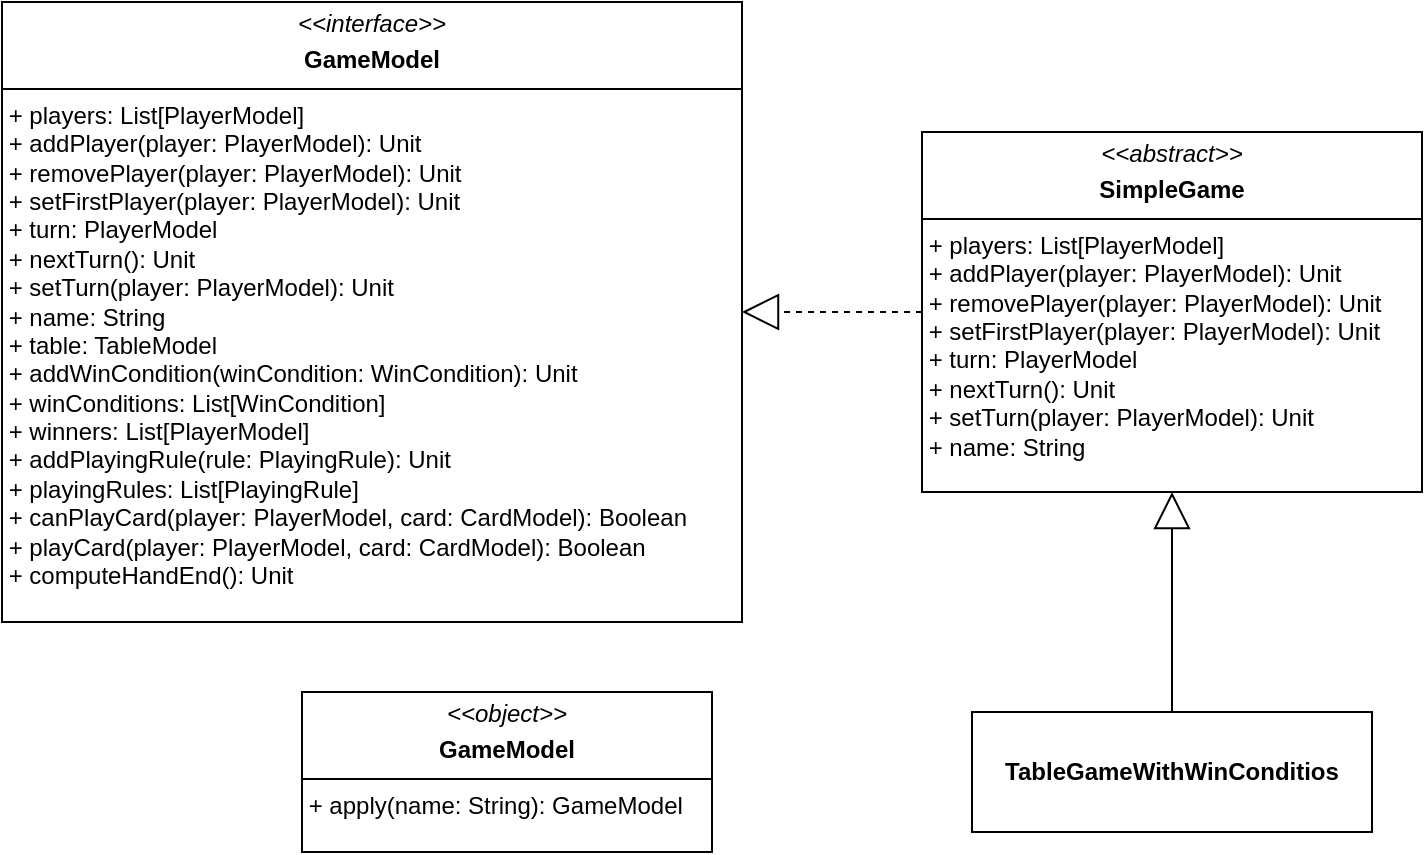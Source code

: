<mxfile version="24.8.3" pages="2">
  <diagram name="GameModel internal structure" id="o0k_oYhwbWbzoBj9GVQP">
    <mxGraphModel dx="1234" dy="2192" grid="1" gridSize="10" guides="1" tooltips="1" connect="1" arrows="1" fold="1" page="1" pageScale="1" pageWidth="850" pageHeight="1100" math="0" shadow="0">
      <root>
        <mxCell id="0" />
        <mxCell id="1" parent="0" />
        <mxCell id="9z9QmxUwGLGku5ntNl6J-2" value="&lt;p style=&quot;margin:0px;margin-top:4px;text-align:center;&quot;&gt;&lt;i&gt;&amp;lt;&amp;lt;object&amp;gt;&amp;gt;&lt;/i&gt;&lt;/p&gt;&lt;p style=&quot;margin:0px;margin-top:4px;text-align:center;&quot;&gt;&lt;b&gt;GameModel&lt;/b&gt;&lt;br&gt;&lt;/p&gt;&lt;hr size=&quot;1&quot; style=&quot;border-style:solid;&quot;&gt;&lt;div&gt;&amp;nbsp;+ apply(name: String): GameModel&lt;br&gt;&lt;/div&gt;" style="verticalAlign=top;align=left;overflow=fill;html=1;whiteSpace=wrap;" vertex="1" parent="1">
          <mxGeometry x="240" y="-620" width="205" height="80" as="geometry" />
        </mxCell>
        <mxCell id="9z9QmxUwGLGku5ntNl6J-3" value="&lt;p style=&quot;margin:0px;margin-top:4px;text-align:center;&quot;&gt;&lt;i&gt;&amp;lt;&amp;lt;interface&amp;gt;&amp;gt;&lt;/i&gt;&lt;/p&gt;&lt;p style=&quot;margin:0px;margin-top:4px;text-align:center;&quot;&gt;&lt;b&gt;GameModel&lt;/b&gt;&lt;br&gt;&lt;/p&gt;&lt;hr size=&quot;1&quot; style=&quot;border-style:solid;&quot;&gt;&lt;div&gt;&amp;nbsp;+ players: List[PlayerModel]&lt;/div&gt;&lt;div&gt;&amp;nbsp;+ addPlayer(player: PlayerModel): Unit&lt;br&gt;&amp;nbsp;+ removePlayer(player: PlayerModel): Unit&lt;br&gt;&amp;nbsp;+ setFirstPlayer(player: PlayerModel): Unit&lt;br&gt;&amp;nbsp;+ turn: PlayerModel&lt;br&gt;&amp;nbsp;+ nextTurn(): Unit&lt;br&gt;&amp;nbsp;+ setTurn(player: PlayerModel): Unit&lt;br&gt;&amp;nbsp;+ name: String&lt;br&gt;&amp;nbsp;+ table: TableModel&lt;br&gt;&amp;nbsp;+ addWinCondition(winCondition: WinCondition): Unit&lt;br&gt;&amp;nbsp;+ winConditions: List[WinCondition]&lt;br&gt;&amp;nbsp;+ winners: List[PlayerModel]&lt;br&gt;&amp;nbsp;+ addPlayingRule(rule: PlayingRule): Unit&lt;br&gt;&amp;nbsp;+ playingRules: List[PlayingRule]&lt;br&gt;&amp;nbsp;+ canPlayCard(player: PlayerModel, card: CardModel): Boolean&lt;br&gt;&amp;nbsp;+ playCard(player: PlayerModel, card: CardModel): Boolean&lt;br&gt;&amp;nbsp;+ computeHandEnd(): Unit&lt;br&gt;&lt;/div&gt;" style="verticalAlign=top;align=left;overflow=fill;html=1;whiteSpace=wrap;" vertex="1" parent="1">
          <mxGeometry x="90" y="-965" width="370" height="310" as="geometry" />
        </mxCell>
        <mxCell id="9z9QmxUwGLGku5ntNl6J-4" value="&lt;p style=&quot;margin:0px;margin-top:4px;text-align:center;&quot;&gt;&lt;i&gt;&amp;lt;&amp;lt;abstract&amp;gt;&amp;gt;&lt;/i&gt;&lt;/p&gt;&lt;p style=&quot;margin:0px;margin-top:4px;text-align:center;&quot;&gt;&lt;b&gt;SimpleGame&lt;/b&gt;&lt;br&gt;&lt;/p&gt;&lt;hr size=&quot;1&quot; style=&quot;border-style:solid;&quot;&gt;&lt;div&gt;&amp;nbsp;+ players: List[PlayerModel]&lt;/div&gt;&lt;div&gt;&amp;nbsp;+ addPlayer(player: PlayerModel): Unit&lt;br&gt;&amp;nbsp;+ removePlayer(player: PlayerModel): Unit&lt;br&gt;&amp;nbsp;+ setFirstPlayer(player: PlayerModel): Unit&lt;br&gt;&amp;nbsp;+ turn: PlayerModel&lt;br&gt;&amp;nbsp;+ nextTurn(): Unit&lt;br&gt;&amp;nbsp;+ setTurn(player: PlayerModel): Unit&lt;br&gt;&amp;nbsp;+ name: String&lt;br&gt;&lt;/div&gt;" style="verticalAlign=top;align=left;overflow=fill;html=1;whiteSpace=wrap;" vertex="1" parent="1">
          <mxGeometry x="550" y="-900" width="250" height="180" as="geometry" />
        </mxCell>
        <mxCell id="9z9QmxUwGLGku5ntNl6J-21" value="&lt;b&gt;TableGameWithWinConditios&lt;/b&gt;" style="rounded=0;whiteSpace=wrap;html=1;" vertex="1" parent="1">
          <mxGeometry x="575" y="-610" width="200" height="60" as="geometry" />
        </mxCell>
        <mxCell id="8KmiYnW0fezhgemkEJgo-3" value="" style="endArrow=block;endFill=0;endSize=16;html=1;rounded=0;edgeStyle=orthogonalEdgeStyle;" edge="1" parent="1" source="9z9QmxUwGLGku5ntNl6J-21" target="9z9QmxUwGLGku5ntNl6J-4">
          <mxGeometry width="160" relative="1" as="geometry">
            <mxPoint x="780" y="-1020" as="sourcePoint" />
            <mxPoint x="610" y="-1020" as="targetPoint" />
          </mxGeometry>
        </mxCell>
        <mxCell id="8KmiYnW0fezhgemkEJgo-4" value="" style="endArrow=block;endFill=0;endSize=16;html=1;rounded=0;edgeStyle=orthogonalEdgeStyle;dashed=1;" edge="1" parent="1" source="9z9QmxUwGLGku5ntNl6J-4" target="9z9QmxUwGLGku5ntNl6J-3">
          <mxGeometry width="160" relative="1" as="geometry">
            <mxPoint x="780" y="-1020" as="sourcePoint" />
            <mxPoint x="610" y="-1020" as="targetPoint" />
          </mxGeometry>
        </mxCell>
      </root>
    </mxGraphModel>
  </diagram>
  <diagram id="5IZuyA33Hczy-P6-kT31" name="GameModel relations">
    <mxGraphModel dx="1073" dy="2050" grid="1" gridSize="10" guides="1" tooltips="1" connect="1" arrows="1" fold="1" page="1" pageScale="1" pageWidth="850" pageHeight="1100" math="0" shadow="0">
      <root>
        <mxCell id="0" />
        <mxCell id="1" parent="0" />
        <mxCell id="J4zNAR1fLmNfefQJmyjk-4" value="&lt;b&gt;GameModel&lt;/b&gt;" style="rounded=0;whiteSpace=wrap;html=1;" vertex="1" parent="1">
          <mxGeometry x="90" y="-970" width="120" height="60" as="geometry" />
        </mxCell>
        <mxCell id="hORo_PlvMoQFdA0975td-1" value="&lt;b&gt;PlayerModel&lt;/b&gt;" style="rounded=0;whiteSpace=wrap;html=1;" vertex="1" parent="1">
          <mxGeometry x="250" y="-850" width="120" height="60" as="geometry" />
        </mxCell>
        <mxCell id="hORo_PlvMoQFdA0975td-2" value="&lt;b&gt;TableModel&lt;/b&gt;" style="rounded=0;whiteSpace=wrap;html=1;" vertex="1" parent="1">
          <mxGeometry x="90" y="-850" width="120" height="60" as="geometry" />
        </mxCell>
        <mxCell id="hORo_PlvMoQFdA0975td-3" value="&lt;b&gt;DeckModel&lt;/b&gt;" style="rounded=0;whiteSpace=wrap;html=1;" vertex="1" parent="1">
          <mxGeometry x="250" y="-750" width="120" height="60" as="geometry" />
        </mxCell>
        <mxCell id="hORo_PlvMoQFdA0975td-4" value="&lt;div&gt;&lt;b&gt;CardModel&lt;/b&gt;&lt;/div&gt;" style="rounded=0;whiteSpace=wrap;html=1;" vertex="1" parent="1">
          <mxGeometry x="250" y="-640" width="120" height="60" as="geometry" />
        </mxCell>
        <mxCell id="hORo_PlvMoQFdA0975td-5" value="" style="endArrow=diamondThin;endFill=0;endSize=16;html=1;rounded=0;edgeStyle=orthogonalEdgeStyle;" edge="1" parent="1" source="hORo_PlvMoQFdA0975td-1" target="J4zNAR1fLmNfefQJmyjk-4">
          <mxGeometry width="160" relative="1" as="geometry">
            <mxPoint x="250" y="-980" as="sourcePoint" />
            <mxPoint x="268" y="-920" as="targetPoint" />
            <Array as="points">
              <mxPoint x="310" y="-940" />
            </Array>
          </mxGeometry>
        </mxCell>
        <mxCell id="hORo_PlvMoQFdA0975td-6" value="" style="endArrow=diamondThin;endFill=0;endSize=16;html=1;rounded=0;edgeStyle=orthogonalEdgeStyle;" edge="1" parent="1" source="hORo_PlvMoQFdA0975td-2" target="J4zNAR1fLmNfefQJmyjk-4">
          <mxGeometry width="160" relative="1" as="geometry">
            <mxPoint x="400" y="-840" as="sourcePoint" />
            <mxPoint x="260" y="-870" as="targetPoint" />
          </mxGeometry>
        </mxCell>
        <mxCell id="hORo_PlvMoQFdA0975td-8" value="" style="endArrow=diamondThin;endFill=0;endSize=16;html=1;rounded=0;edgeStyle=orthogonalEdgeStyle;" edge="1" parent="1" source="hORo_PlvMoQFdA0975td-3" target="hORo_PlvMoQFdA0975td-1">
          <mxGeometry width="160" relative="1" as="geometry">
            <mxPoint x="420" y="-670" as="sourcePoint" />
            <mxPoint x="250" y="-670" as="targetPoint" />
          </mxGeometry>
        </mxCell>
        <mxCell id="hORo_PlvMoQFdA0975td-9" value="" style="endArrow=diamondThin;endFill=0;endSize=16;html=1;rounded=0;edgeStyle=orthogonalEdgeStyle;" edge="1" parent="1" source="hORo_PlvMoQFdA0975td-4" target="hORo_PlvMoQFdA0975td-3">
          <mxGeometry width="160" relative="1" as="geometry">
            <mxPoint x="650" y="-680" as="sourcePoint" />
            <mxPoint x="480" y="-680" as="targetPoint" />
          </mxGeometry>
        </mxCell>
        <mxCell id="hORo_PlvMoQFdA0975td-10" value="" style="endArrow=diamondThin;endFill=0;endSize=16;html=1;rounded=0;edgeStyle=orthogonalEdgeStyle;" edge="1" parent="1" source="hORo_PlvMoQFdA0975td-3" target="hORo_PlvMoQFdA0975td-2">
          <mxGeometry width="160" relative="1" as="geometry">
            <mxPoint x="680" y="-1020" as="sourcePoint" />
            <mxPoint x="510" y="-1020" as="targetPoint" />
          </mxGeometry>
        </mxCell>
      </root>
    </mxGraphModel>
  </diagram>
</mxfile>
